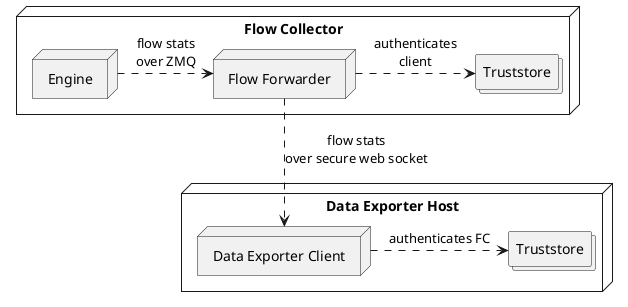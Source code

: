 # see http://plantuml.com/component-diagram for help

@startuml

node "Flow Collector" as FC {
    node "Engine" as Engine
    node "Flow Forwarder" as FF
    collections "Truststore" as FC_TRUST
}

node "Data Exporter Host" as DEX_HOST {
   node "Data Exporter Client" as DEX
   collections "Truststore" as DEX_TRUST
}

Engine .> FF: flow stats\nover ZMQ
FF .> FC_TRUST: authenticates\nclient
FF ..> DEX: flow stats\nover secure web socket 
DEX .> DEX_TRUST: authenticates FC

@enduml
